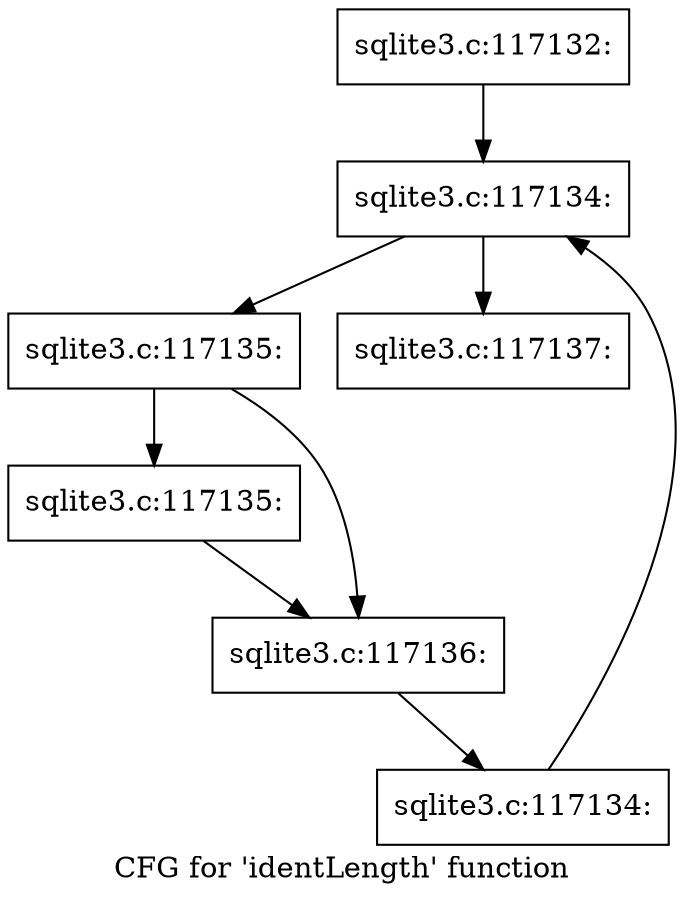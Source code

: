 digraph "CFG for 'identLength' function" {
	label="CFG for 'identLength' function";

	Node0x55c0f9095190 [shape=record,label="{sqlite3.c:117132:}"];
	Node0x55c0f9095190 -> Node0x55c0f90a13d0;
	Node0x55c0f90a13d0 [shape=record,label="{sqlite3.c:117134:}"];
	Node0x55c0f90a13d0 -> Node0x55c0f90a1510;
	Node0x55c0f90a13d0 -> Node0x55c0f90a0870;
	Node0x55c0f90a1510 [shape=record,label="{sqlite3.c:117135:}"];
	Node0x55c0f90a1510 -> Node0x55c0f90a1880;
	Node0x55c0f90a1510 -> Node0x55c0f90a18d0;
	Node0x55c0f90a1880 [shape=record,label="{sqlite3.c:117135:}"];
	Node0x55c0f90a1880 -> Node0x55c0f90a18d0;
	Node0x55c0f90a18d0 [shape=record,label="{sqlite3.c:117136:}"];
	Node0x55c0f90a18d0 -> Node0x55c0f90a1480;
	Node0x55c0f90a1480 [shape=record,label="{sqlite3.c:117134:}"];
	Node0x55c0f90a1480 -> Node0x55c0f90a13d0;
	Node0x55c0f90a0870 [shape=record,label="{sqlite3.c:117137:}"];
}
